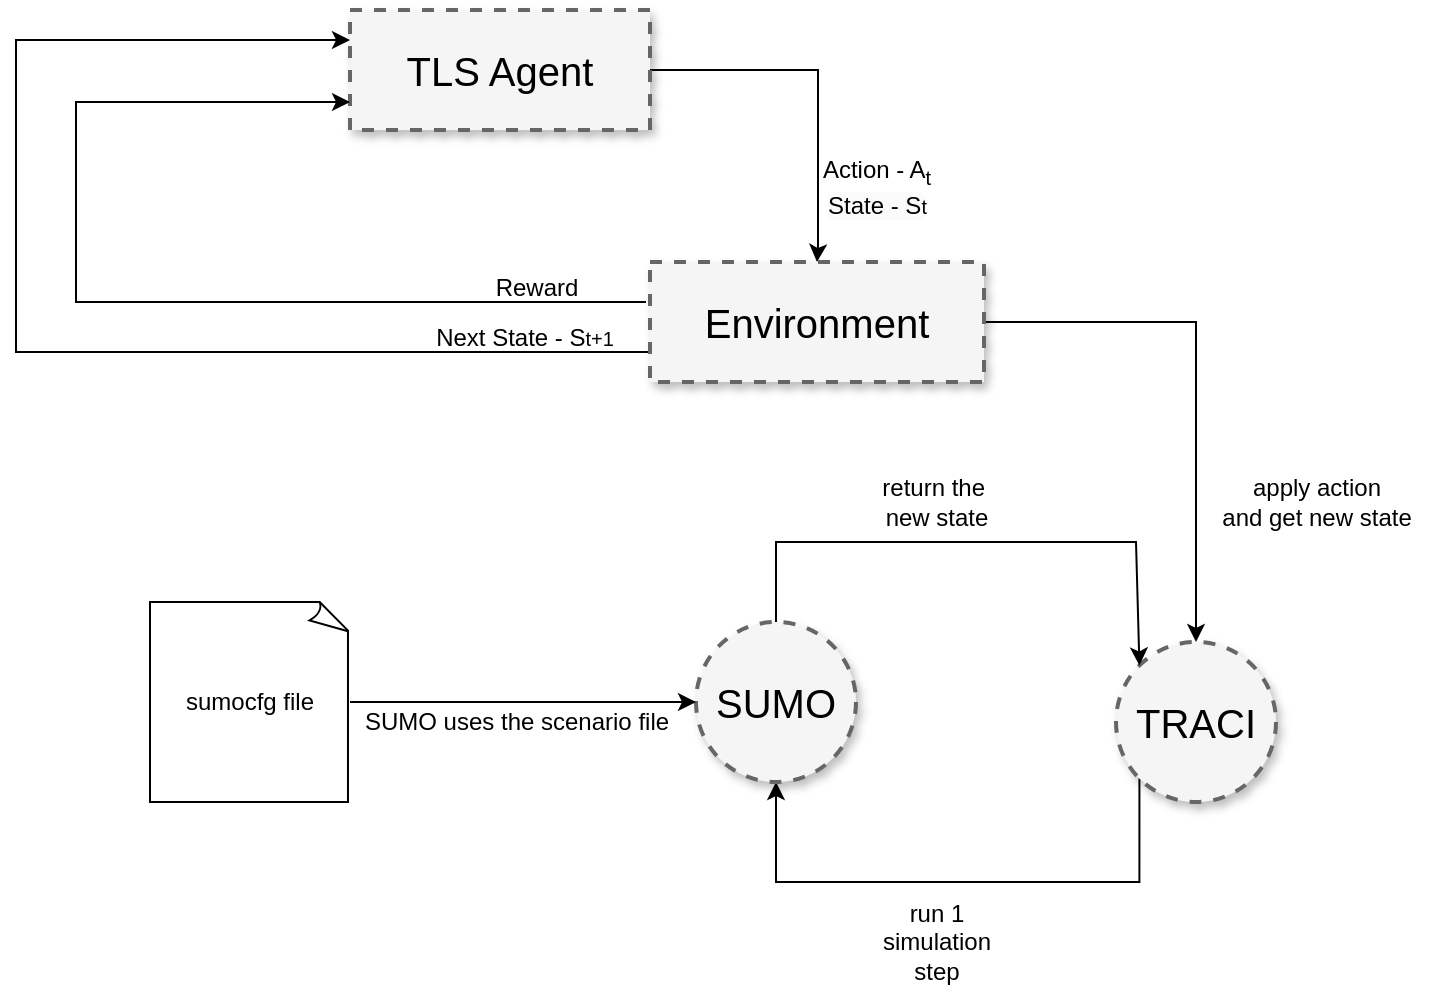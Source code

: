<mxfile version="24.7.6">
  <diagram name="Page-1" id="90a13364-a465-7bf4-72fc-28e22215d7a0">
    <mxGraphModel dx="1434" dy="738" grid="1" gridSize="10" guides="1" tooltips="1" connect="1" arrows="1" fold="1" page="1" pageScale="1.5" pageWidth="1169" pageHeight="826" background="none" math="0" shadow="0">
      <root>
        <mxCell id="0" style=";html=1;" />
        <mxCell id="1" style=";html=1;" parent="0" />
        <mxCell id="KOJEUlAhO7yhJw0Px1WD-6" style="edgeStyle=orthogonalEdgeStyle;rounded=0;orthogonalLoop=1;jettySize=auto;html=1;entryX=0.5;entryY=0;entryDx=0;entryDy=0;" parent="1" source="3a17f1ce550125da-1" target="KOJEUlAhO7yhJw0Px1WD-7" edge="1">
          <mxGeometry relative="1" as="geometry">
            <mxPoint x="1030" y="500" as="targetPoint" />
            <Array as="points">
              <mxPoint x="1031" y="374" />
              <mxPoint x="1031" y="462" />
            </Array>
          </mxGeometry>
        </mxCell>
        <mxCell id="3a17f1ce550125da-1" value="TLS Agent" style="whiteSpace=wrap;html=1;shadow=1;fontSize=20;fillColor=#f5f5f5;strokeColor=#666666;strokeWidth=2;dashed=1;" parent="1" vertex="1">
          <mxGeometry x="797" y="344" width="150" height="60" as="geometry" />
        </mxCell>
        <mxCell id="KOJEUlAhO7yhJw0Px1WD-3" value="Action - A&lt;sub&gt;t&lt;/sub&gt;" style="text;html=1;align=center;verticalAlign=middle;resizable=0;points=[];autosize=1;strokeColor=none;fillColor=none;" parent="1" vertex="1">
          <mxGeometry x="1020" y="410" width="80" height="30" as="geometry" />
        </mxCell>
        <mxCell id="KOJEUlAhO7yhJw0Px1WD-9" value="" style="edgeStyle=orthogonalEdgeStyle;rounded=0;orthogonalLoop=1;jettySize=auto;html=1;" parent="1" source="KOJEUlAhO7yhJw0Px1WD-7" target="KOJEUlAhO7yhJw0Px1WD-8" edge="1">
          <mxGeometry relative="1" as="geometry" />
        </mxCell>
        <mxCell id="KOJEUlAhO7yhJw0Px1WD-28" style="edgeStyle=orthogonalEdgeStyle;rounded=0;orthogonalLoop=1;jettySize=auto;html=1;exitX=0;exitY=0.75;exitDx=0;exitDy=0;entryX=0;entryY=0.25;entryDx=0;entryDy=0;" parent="1" source="KOJEUlAhO7yhJw0Px1WD-7" target="3a17f1ce550125da-1" edge="1">
          <mxGeometry relative="1" as="geometry">
            <mxPoint x="840" y="515" as="targetPoint" />
            <Array as="points">
              <mxPoint x="630" y="515" />
              <mxPoint x="630" y="359" />
            </Array>
          </mxGeometry>
        </mxCell>
        <mxCell id="KOJEUlAhO7yhJw0Px1WD-7" value="Environment" style="whiteSpace=wrap;html=1;shadow=1;fontSize=20;fillColor=#f5f5f5;strokeColor=#666666;strokeWidth=2;dashed=1;" parent="1" vertex="1">
          <mxGeometry x="947" y="470" width="167" height="60" as="geometry" />
        </mxCell>
        <mxCell id="KOJEUlAhO7yhJw0Px1WD-11" value="" style="edgeStyle=orthogonalEdgeStyle;rounded=0;orthogonalLoop=1;jettySize=auto;html=1;exitX=0;exitY=1;exitDx=0;exitDy=0;" parent="1" target="KOJEUlAhO7yhJw0Px1WD-10" edge="1" source="KOJEUlAhO7yhJw0Px1WD-8">
          <mxGeometry relative="1" as="geometry">
            <mxPoint x="1180" y="630" as="sourcePoint" />
            <Array as="points">
              <mxPoint x="1192" y="780" />
              <mxPoint x="1010" y="780" />
            </Array>
          </mxGeometry>
        </mxCell>
        <mxCell id="KOJEUlAhO7yhJw0Px1WD-8" value="TRACI" style="ellipse;whiteSpace=wrap;html=1;fontSize=20;fillColor=#f5f5f5;strokeColor=#666666;shadow=1;strokeWidth=2;dashed=1;" parent="1" vertex="1">
          <mxGeometry x="1180" y="660" width="80" height="80" as="geometry" />
        </mxCell>
        <mxCell id="KOJEUlAhO7yhJw0Px1WD-10" value="SUMO" style="ellipse;whiteSpace=wrap;html=1;fontSize=20;fillColor=#f5f5f5;strokeColor=#666666;shadow=1;strokeWidth=2;dashed=1;" parent="1" vertex="1">
          <mxGeometry x="970" y="650" width="80" height="80" as="geometry" />
        </mxCell>
        <mxCell id="E0LMZS2bxaq1A__GxRqu-6" style="edgeStyle=orthogonalEdgeStyle;rounded=0;orthogonalLoop=1;jettySize=auto;html=1;exitX=1;exitY=0.5;exitDx=0;exitDy=0;exitPerimeter=0;entryX=0;entryY=0.5;entryDx=0;entryDy=0;" edge="1" parent="1" source="KOJEUlAhO7yhJw0Px1WD-12" target="KOJEUlAhO7yhJw0Px1WD-10">
          <mxGeometry relative="1" as="geometry" />
        </mxCell>
        <mxCell id="KOJEUlAhO7yhJw0Px1WD-12" value="sumocfg file" style="whiteSpace=wrap;html=1;shape=mxgraph.basic.document" parent="1" vertex="1">
          <mxGeometry x="697" y="640" width="100" height="100" as="geometry" />
        </mxCell>
        <mxCell id="KOJEUlAhO7yhJw0Px1WD-19" value="apply action&lt;div&gt;and get new state&lt;/div&gt;" style="text;html=1;align=center;verticalAlign=middle;resizable=0;points=[];autosize=1;strokeColor=none;fillColor=none;" parent="1" vertex="1">
          <mxGeometry x="1220" y="570" width="120" height="40" as="geometry" />
        </mxCell>
        <mxCell id="KOJEUlAhO7yhJw0Px1WD-22" value="Reward" style="text;html=1;align=center;verticalAlign=middle;resizable=0;points=[];autosize=1;strokeColor=none;fillColor=none;" parent="1" vertex="1">
          <mxGeometry x="860" y="468" width="60" height="30" as="geometry" />
        </mxCell>
        <mxCell id="KOJEUlAhO7yhJw0Px1WD-23" value="Next State - S&lt;span style=&quot;font-size: 10px;&quot;&gt;t+1&lt;/span&gt;" style="text;html=1;align=center;verticalAlign=middle;resizable=0;points=[];autosize=1;strokeColor=none;fillColor=none;" parent="1" vertex="1">
          <mxGeometry x="829" y="493" width="110" height="30" as="geometry" />
        </mxCell>
        <mxCell id="KOJEUlAhO7yhJw0Px1WD-26" value="" style="edgeStyle=orthogonalEdgeStyle;rounded=0;orthogonalLoop=1;jettySize=auto;html=1;" parent="1" edge="1">
          <mxGeometry relative="1" as="geometry">
            <mxPoint x="945" y="490" as="sourcePoint" />
            <mxPoint x="797" y="390" as="targetPoint" />
            <Array as="points">
              <mxPoint x="660" y="490" />
              <mxPoint x="660" y="390" />
              <mxPoint x="797" y="390" />
            </Array>
          </mxGeometry>
        </mxCell>
        <mxCell id="KOJEUlAhO7yhJw0Px1WD-32" value="" style="endArrow=classic;html=1;rounded=0;exitX=0.5;exitY=0;exitDx=0;exitDy=0;entryX=0;entryY=0;entryDx=0;entryDy=0;" parent="1" edge="1" target="KOJEUlAhO7yhJw0Px1WD-8" source="KOJEUlAhO7yhJw0Px1WD-10">
          <mxGeometry width="50" height="50" relative="1" as="geometry">
            <mxPoint x="902" y="580" as="sourcePoint" />
            <mxPoint x="1011" y="530" as="targetPoint" />
            <Array as="points">
              <mxPoint x="1010" y="610" />
              <mxPoint x="1190" y="610" />
            </Array>
          </mxGeometry>
        </mxCell>
        <mxCell id="KOJEUlAhO7yhJw0Px1WD-14" value="SUMO uses the scenario file" style="text;html=1;align=center;verticalAlign=middle;resizable=0;points=[];autosize=1;strokeColor=none;fillColor=none;" parent="1" vertex="1">
          <mxGeometry x="790" y="685" width="180" height="30" as="geometry" />
        </mxCell>
        <mxCell id="KOJEUlAhO7yhJw0Px1WD-35" value="return the&amp;nbsp;&lt;div&gt;new state&lt;/div&gt;" style="text;html=1;align=center;verticalAlign=middle;resizable=0;points=[];autosize=1;strokeColor=none;fillColor=none;" parent="1" vertex="1">
          <mxGeometry x="1050" y="570" width="80" height="40" as="geometry" />
        </mxCell>
        <mxCell id="KOJEUlAhO7yhJw0Px1WD-36" value="run 1&lt;div&gt;simulation&lt;/div&gt;&lt;div&gt;step&lt;/div&gt;" style="text;html=1;align=center;verticalAlign=middle;resizable=0;points=[];autosize=1;strokeColor=none;fillColor=none;" parent="1" vertex="1">
          <mxGeometry x="1050" y="780" width="80" height="60" as="geometry" />
        </mxCell>
        <mxCell id="E0LMZS2bxaq1A__GxRqu-3" value="&lt;span style=&quot;forced-color-adjust: none; color: rgb(0, 0, 0); font-family: Helvetica; font-size: 12px; font-style: normal; font-variant-ligatures: normal; font-variant-caps: normal; font-weight: 400; letter-spacing: normal; orphans: 2; text-indent: 0px; text-transform: none; widows: 2; word-spacing: 0px; -webkit-text-stroke-width: 0px; white-space: nowrap; text-decoration-thickness: initial; text-decoration-style: initial; text-decoration-color: initial; text-align: center; background-color: rgb(251, 251, 251); float: none; display: inline !important;&quot;&gt;State - S&lt;/span&gt;&lt;span style=&quot;forced-color-adjust: none; color: rgb(0, 0, 0); font-family: Helvetica; font-style: normal; font-variant-ligatures: normal; font-variant-caps: normal; font-weight: 400; letter-spacing: normal; orphans: 2; text-indent: 0px; text-transform: none; widows: 2; word-spacing: 0px; -webkit-text-stroke-width: 0px; white-space: nowrap; text-decoration-thickness: initial; text-decoration-style: initial; text-decoration-color: initial; text-align: center; background-color: rgb(251, 251, 251); font-size: 10px;&quot;&gt;t&lt;/span&gt;" style="text;whiteSpace=wrap;html=1;" vertex="1" parent="1">
          <mxGeometry x="1034" y="428" width="80" height="40" as="geometry" />
        </mxCell>
      </root>
    </mxGraphModel>
  </diagram>
</mxfile>

